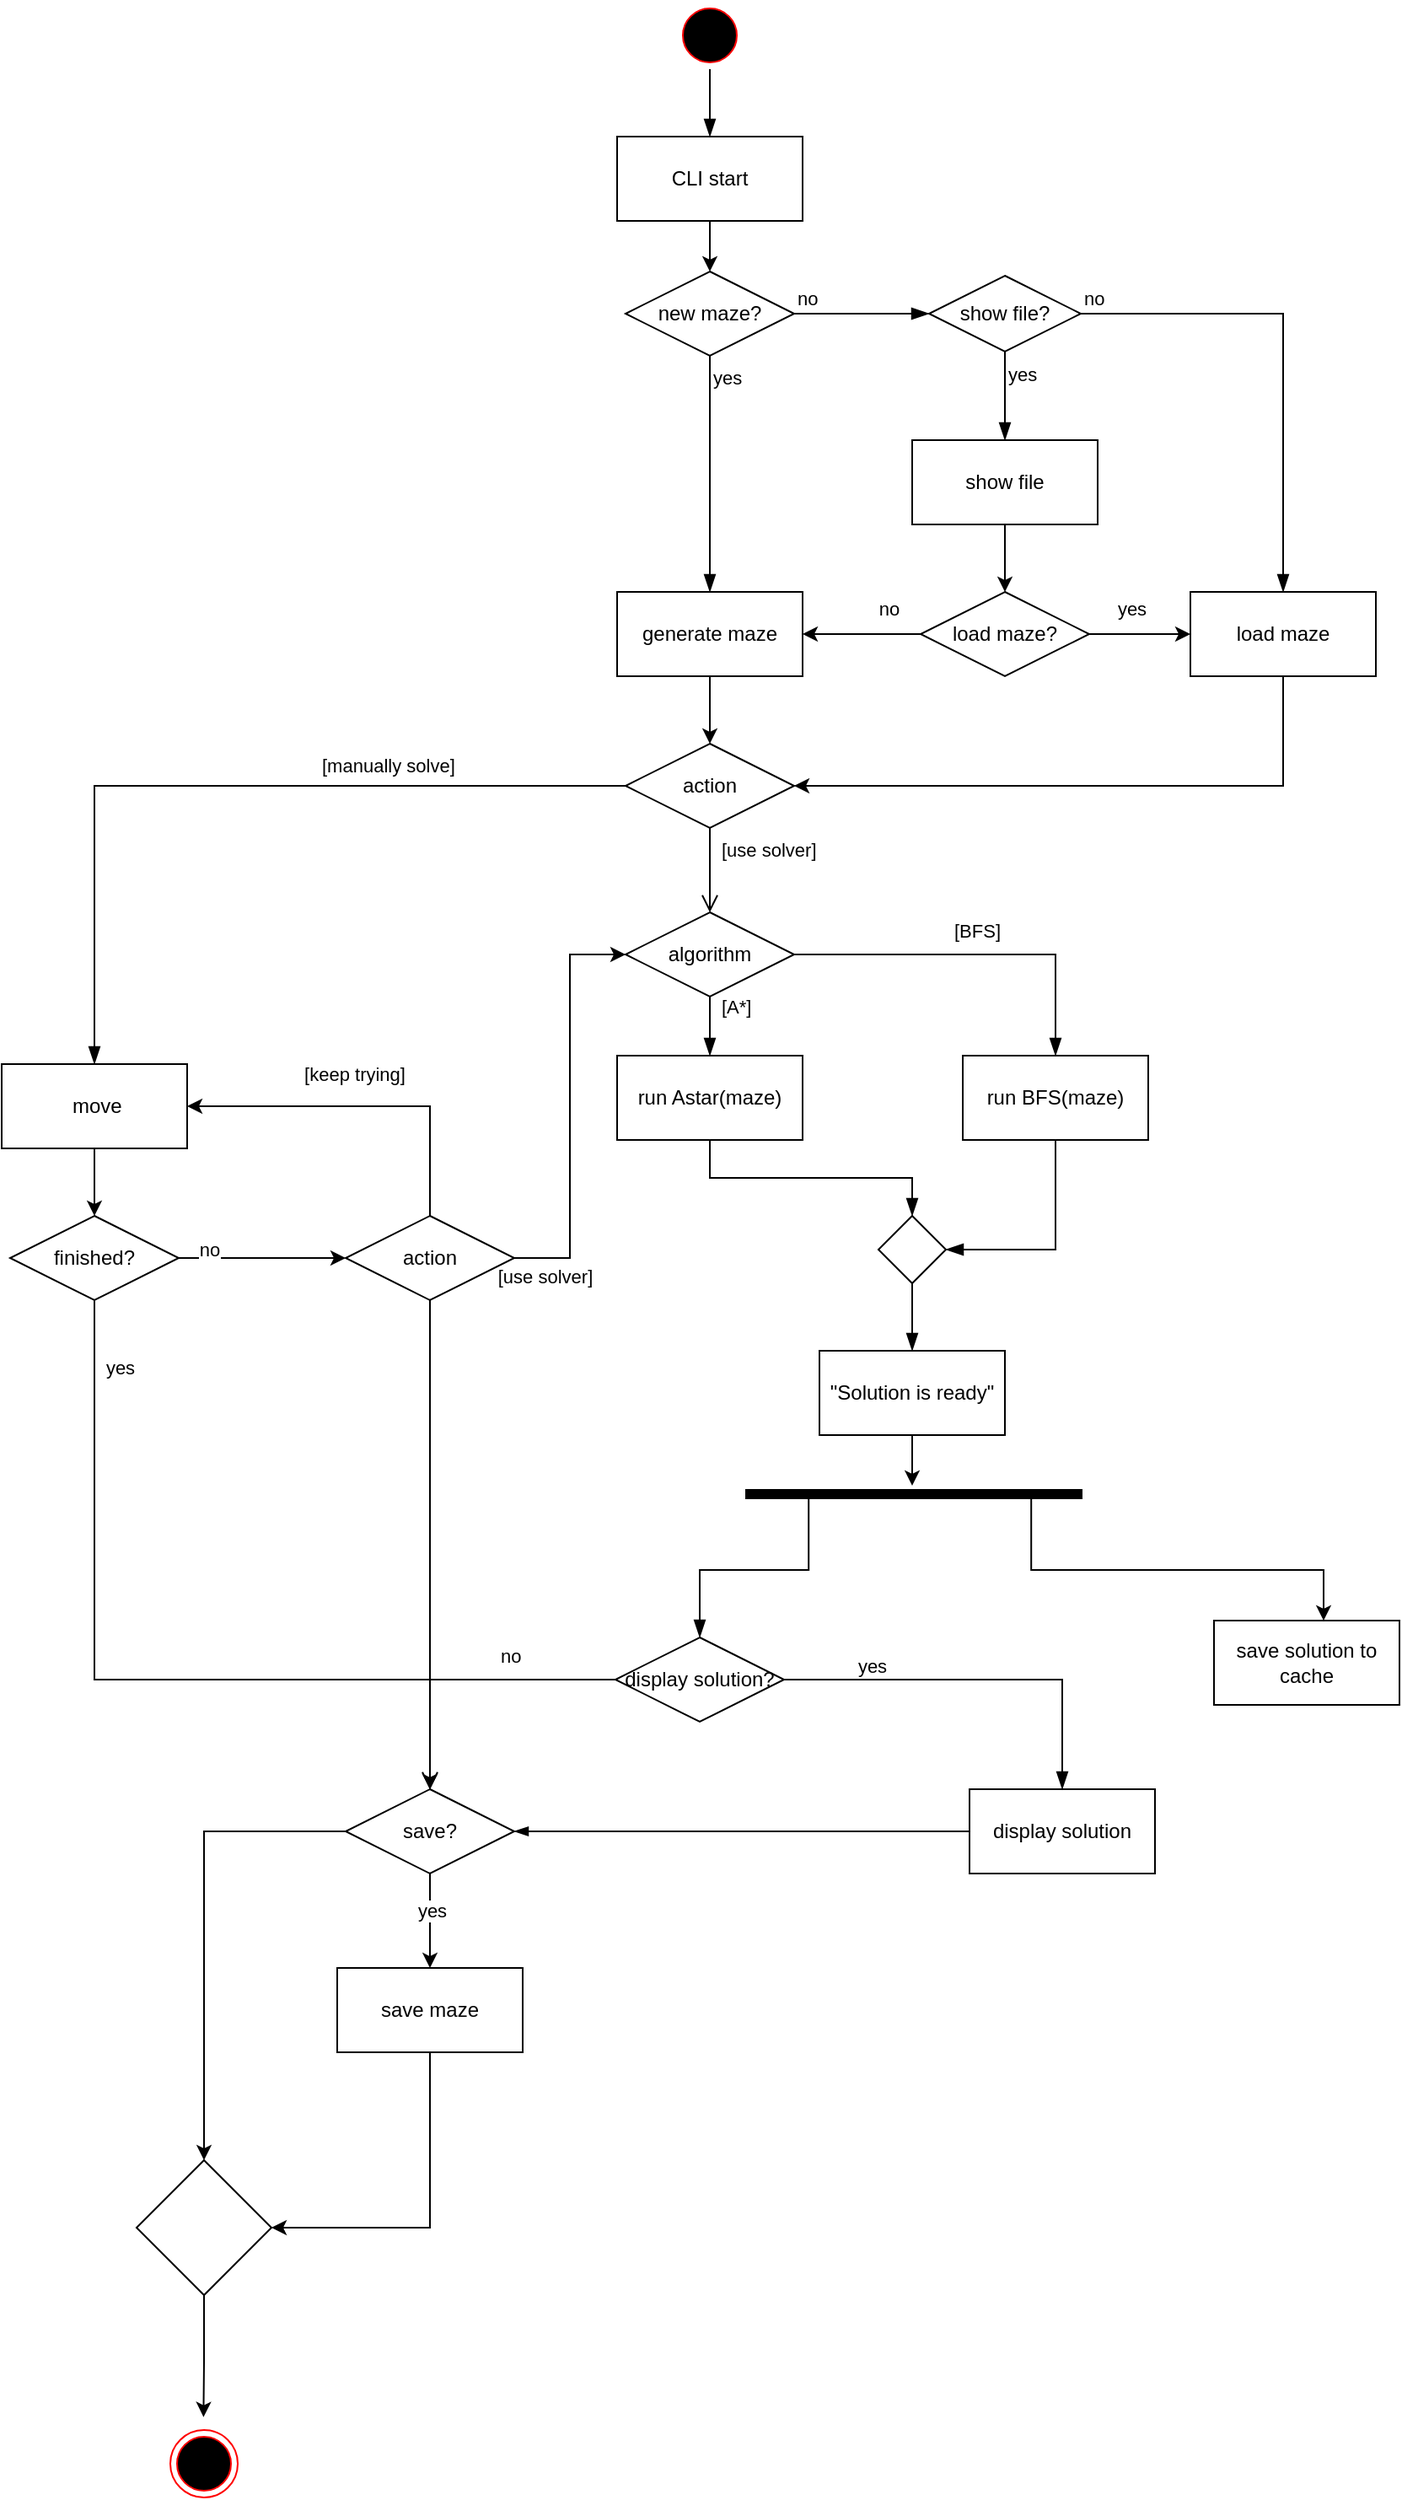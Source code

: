 <mxfile version="21.6.5" type="device">
  <diagram id="C5RBs43oDa-KdzZeNtuy" name="Page-1">
    <mxGraphModel dx="1781" dy="534" grid="1" gridSize="10" guides="1" tooltips="1" connect="1" arrows="1" fold="1" page="1" pageScale="1" pageWidth="827" pageHeight="1169" math="0" shadow="0">
      <root>
        <mxCell id="WIyWlLk6GJQsqaUBKTNV-0" />
        <mxCell id="WIyWlLk6GJQsqaUBKTNV-1" parent="WIyWlLk6GJQsqaUBKTNV-0" />
        <mxCell id="KH4_w4iJYUdxLDTcg0vC-0" value="" style="ellipse;html=1;shape=startState;fillColor=#000000;strokeColor=#ff0000;" vertex="1" parent="WIyWlLk6GJQsqaUBKTNV-1">
          <mxGeometry x="360" y="40" width="40" height="40" as="geometry" />
        </mxCell>
        <mxCell id="KH4_w4iJYUdxLDTcg0vC-1" value="" style="edgeStyle=orthogonalEdgeStyle;html=1;verticalAlign=bottom;endArrow=blockThin;endSize=8;rounded=0;endFill=1;" edge="1" source="KH4_w4iJYUdxLDTcg0vC-0" parent="WIyWlLk6GJQsqaUBKTNV-1">
          <mxGeometry relative="1" as="geometry">
            <mxPoint x="380" y="120" as="targetPoint" />
            <Array as="points">
              <mxPoint x="380" y="100" />
              <mxPoint x="380" y="100" />
            </Array>
          </mxGeometry>
        </mxCell>
        <mxCell id="KH4_w4iJYUdxLDTcg0vC-10" style="edgeStyle=orthogonalEdgeStyle;rounded=0;orthogonalLoop=1;jettySize=auto;html=1;entryX=0.5;entryY=0;entryDx=0;entryDy=0;" edge="1" parent="WIyWlLk6GJQsqaUBKTNV-1" source="KH4_w4iJYUdxLDTcg0vC-2" target="KH4_w4iJYUdxLDTcg0vC-3">
          <mxGeometry relative="1" as="geometry" />
        </mxCell>
        <mxCell id="KH4_w4iJYUdxLDTcg0vC-2" value="CLI start" style="html=1;whiteSpace=wrap;" vertex="1" parent="WIyWlLk6GJQsqaUBKTNV-1">
          <mxGeometry x="325" y="120" width="110" height="50" as="geometry" />
        </mxCell>
        <mxCell id="KH4_w4iJYUdxLDTcg0vC-3" value="new maze?" style="rhombus;whiteSpace=wrap;html=1;" vertex="1" parent="WIyWlLk6GJQsqaUBKTNV-1">
          <mxGeometry x="330" y="200" width="100" height="50" as="geometry" />
        </mxCell>
        <mxCell id="KH4_w4iJYUdxLDTcg0vC-4" value="no" style="edgeStyle=orthogonalEdgeStyle;html=1;align=left;verticalAlign=bottom;endArrow=blockThin;endSize=8;rounded=0;endFill=1;" edge="1" source="KH4_w4iJYUdxLDTcg0vC-3" parent="WIyWlLk6GJQsqaUBKTNV-1" target="KH4_w4iJYUdxLDTcg0vC-14">
          <mxGeometry x="-1" relative="1" as="geometry">
            <mxPoint x="480" y="225" as="targetPoint" />
          </mxGeometry>
        </mxCell>
        <mxCell id="KH4_w4iJYUdxLDTcg0vC-5" value="yes" style="edgeStyle=orthogonalEdgeStyle;html=1;align=left;verticalAlign=top;endArrow=blockThin;endSize=8;rounded=0;endFill=1;" edge="1" source="KH4_w4iJYUdxLDTcg0vC-3" parent="WIyWlLk6GJQsqaUBKTNV-1" target="KH4_w4iJYUdxLDTcg0vC-21">
          <mxGeometry x="-1" relative="1" as="geometry">
            <mxPoint x="380" y="280" as="targetPoint" />
          </mxGeometry>
        </mxCell>
        <mxCell id="KH4_w4iJYUdxLDTcg0vC-14" value="show file?" style="rhombus;whiteSpace=wrap;html=1;" vertex="1" parent="WIyWlLk6GJQsqaUBKTNV-1">
          <mxGeometry x="510" y="202.5" width="90" height="45" as="geometry" />
        </mxCell>
        <mxCell id="KH4_w4iJYUdxLDTcg0vC-17" value="yes" style="edgeStyle=orthogonalEdgeStyle;html=1;align=left;verticalAlign=top;endArrow=blockThin;endSize=8;rounded=0;exitX=0.5;exitY=1;exitDx=0;exitDy=0;endFill=1;" edge="1" parent="WIyWlLk6GJQsqaUBKTNV-1" source="KH4_w4iJYUdxLDTcg0vC-14" target="KH4_w4iJYUdxLDTcg0vC-18">
          <mxGeometry x="-1" relative="1" as="geometry">
            <mxPoint x="555" y="280" as="targetPoint" />
            <mxPoint x="380" y="260" as="sourcePoint" />
          </mxGeometry>
        </mxCell>
        <mxCell id="KH4_w4iJYUdxLDTcg0vC-74" style="edgeStyle=orthogonalEdgeStyle;rounded=0;orthogonalLoop=1;jettySize=auto;html=1;entryX=0.5;entryY=0;entryDx=0;entryDy=0;" edge="1" parent="WIyWlLk6GJQsqaUBKTNV-1" source="KH4_w4iJYUdxLDTcg0vC-18" target="KH4_w4iJYUdxLDTcg0vC-73">
          <mxGeometry relative="1" as="geometry" />
        </mxCell>
        <mxCell id="KH4_w4iJYUdxLDTcg0vC-18" value="show file" style="html=1;whiteSpace=wrap;" vertex="1" parent="WIyWlLk6GJQsqaUBKTNV-1">
          <mxGeometry x="500" y="300" width="110" height="50" as="geometry" />
        </mxCell>
        <mxCell id="KH4_w4iJYUdxLDTcg0vC-19" value="no" style="edgeStyle=orthogonalEdgeStyle;html=1;align=left;verticalAlign=bottom;endArrow=blockThin;endSize=8;rounded=0;exitX=1;exitY=0.5;exitDx=0;exitDy=0;endFill=1;" edge="1" parent="WIyWlLk6GJQsqaUBKTNV-1" source="KH4_w4iJYUdxLDTcg0vC-14" target="KH4_w4iJYUdxLDTcg0vC-20">
          <mxGeometry x="-1" relative="1" as="geometry">
            <mxPoint x="720" y="225" as="targetPoint" />
            <mxPoint x="440" y="235" as="sourcePoint" />
          </mxGeometry>
        </mxCell>
        <mxCell id="KH4_w4iJYUdxLDTcg0vC-31" style="edgeStyle=orthogonalEdgeStyle;rounded=0;orthogonalLoop=1;jettySize=auto;html=1;entryX=1;entryY=0.5;entryDx=0;entryDy=0;" edge="1" parent="WIyWlLk6GJQsqaUBKTNV-1" source="KH4_w4iJYUdxLDTcg0vC-20" target="KH4_w4iJYUdxLDTcg0vC-29">
          <mxGeometry relative="1" as="geometry">
            <Array as="points">
              <mxPoint x="720" y="505" />
            </Array>
          </mxGeometry>
        </mxCell>
        <mxCell id="KH4_w4iJYUdxLDTcg0vC-20" value="load maze" style="html=1;whiteSpace=wrap;" vertex="1" parent="WIyWlLk6GJQsqaUBKTNV-1">
          <mxGeometry x="665.0" y="390" width="110" height="50" as="geometry" />
        </mxCell>
        <mxCell id="KH4_w4iJYUdxLDTcg0vC-25" style="edgeStyle=orthogonalEdgeStyle;rounded=0;orthogonalLoop=1;jettySize=auto;html=1;entryX=0.5;entryY=0;entryDx=0;entryDy=0;" edge="1" parent="WIyWlLk6GJQsqaUBKTNV-1" source="KH4_w4iJYUdxLDTcg0vC-21" target="KH4_w4iJYUdxLDTcg0vC-29">
          <mxGeometry relative="1" as="geometry">
            <mxPoint x="380" y="400" as="targetPoint" />
          </mxGeometry>
        </mxCell>
        <mxCell id="KH4_w4iJYUdxLDTcg0vC-21" value="generate maze" style="html=1;whiteSpace=wrap;" vertex="1" parent="WIyWlLk6GJQsqaUBKTNV-1">
          <mxGeometry x="325" y="390" width="110" height="50" as="geometry" />
        </mxCell>
        <mxCell id="KH4_w4iJYUdxLDTcg0vC-29" value="action" style="rhombus;whiteSpace=wrap;html=1;" vertex="1" parent="WIyWlLk6GJQsqaUBKTNV-1">
          <mxGeometry x="330" y="480" width="100" height="50" as="geometry" />
        </mxCell>
        <mxCell id="KH4_w4iJYUdxLDTcg0vC-32" value="[manually solve]" style="edgeStyle=orthogonalEdgeStyle;html=1;align=left;verticalAlign=top;endArrow=blockThin;endSize=8;rounded=0;exitX=0;exitY=0.5;exitDx=0;exitDy=0;endFill=1;" edge="1" parent="WIyWlLk6GJQsqaUBKTNV-1" source="KH4_w4iJYUdxLDTcg0vC-29" target="KH4_w4iJYUdxLDTcg0vC-34">
          <mxGeometry x="-0.241" y="-25" relative="1" as="geometry">
            <mxPoint x="200" y="560" as="targetPoint" />
            <mxPoint x="280" y="515" as="sourcePoint" />
            <mxPoint as="offset" />
          </mxGeometry>
        </mxCell>
        <mxCell id="KH4_w4iJYUdxLDTcg0vC-33" value="[use solver]" style="edgeStyle=orthogonalEdgeStyle;html=1;align=left;verticalAlign=bottom;endArrow=open;endSize=8;rounded=0;exitX=0.5;exitY=1;exitDx=0;exitDy=0;entryX=0.5;entryY=0;entryDx=0;entryDy=0;" edge="1" parent="WIyWlLk6GJQsqaUBKTNV-1" source="KH4_w4iJYUdxLDTcg0vC-29" target="KH4_w4iJYUdxLDTcg0vC-36">
          <mxGeometry x="-0.14" y="5" relative="1" as="geometry">
            <mxPoint x="504" y="560" as="targetPoint" />
            <mxPoint x="414" y="580" as="sourcePoint" />
            <mxPoint as="offset" />
          </mxGeometry>
        </mxCell>
        <mxCell id="KH4_w4iJYUdxLDTcg0vC-72" style="edgeStyle=orthogonalEdgeStyle;rounded=0;orthogonalLoop=1;jettySize=auto;html=1;entryX=0.5;entryY=0;entryDx=0;entryDy=0;" edge="1" parent="WIyWlLk6GJQsqaUBKTNV-1" source="KH4_w4iJYUdxLDTcg0vC-34" target="KH4_w4iJYUdxLDTcg0vC-71">
          <mxGeometry relative="1" as="geometry" />
        </mxCell>
        <mxCell id="KH4_w4iJYUdxLDTcg0vC-34" value="&amp;nbsp;move" style="html=1;whiteSpace=wrap;" vertex="1" parent="WIyWlLk6GJQsqaUBKTNV-1">
          <mxGeometry x="-40" y="670" width="110" height="50" as="geometry" />
        </mxCell>
        <mxCell id="KH4_w4iJYUdxLDTcg0vC-36" value="algorithm" style="rhombus;whiteSpace=wrap;html=1;" vertex="1" parent="WIyWlLk6GJQsqaUBKTNV-1">
          <mxGeometry x="330" y="580" width="100" height="50" as="geometry" />
        </mxCell>
        <mxCell id="KH4_w4iJYUdxLDTcg0vC-39" value="[A*]" style="edgeStyle=orthogonalEdgeStyle;html=1;align=left;verticalAlign=bottom;endArrow=blockThin;endSize=8;rounded=0;exitX=0.5;exitY=1;exitDx=0;exitDy=0;endFill=1;" edge="1" parent="WIyWlLk6GJQsqaUBKTNV-1" source="KH4_w4iJYUdxLDTcg0vC-36" target="KH4_w4iJYUdxLDTcg0vC-40">
          <mxGeometry x="-0.14" y="5" relative="1" as="geometry">
            <mxPoint x="380" y="690" as="targetPoint" />
            <mxPoint x="390" y="540" as="sourcePoint" />
            <mxPoint as="offset" />
          </mxGeometry>
        </mxCell>
        <mxCell id="KH4_w4iJYUdxLDTcg0vC-40" value="run Astar(maze)" style="html=1;whiteSpace=wrap;" vertex="1" parent="WIyWlLk6GJQsqaUBKTNV-1">
          <mxGeometry x="325" y="665" width="110" height="50" as="geometry" />
        </mxCell>
        <mxCell id="KH4_w4iJYUdxLDTcg0vC-41" value="[BFS]" style="edgeStyle=orthogonalEdgeStyle;html=1;align=left;verticalAlign=bottom;endArrow=blockThin;endSize=8;rounded=0;exitX=1;exitY=0.5;exitDx=0;exitDy=0;endFill=1;" edge="1" parent="WIyWlLk6GJQsqaUBKTNV-1" source="KH4_w4iJYUdxLDTcg0vC-36" target="KH4_w4iJYUdxLDTcg0vC-42">
          <mxGeometry x="-0.14" y="5" relative="1" as="geometry">
            <mxPoint x="520" y="605" as="targetPoint" />
            <mxPoint x="390" y="640" as="sourcePoint" />
            <mxPoint as="offset" />
          </mxGeometry>
        </mxCell>
        <mxCell id="KH4_w4iJYUdxLDTcg0vC-42" value="run BFS(maze)" style="html=1;whiteSpace=wrap;" vertex="1" parent="WIyWlLk6GJQsqaUBKTNV-1">
          <mxGeometry x="530" y="665" width="110" height="50" as="geometry" />
        </mxCell>
        <mxCell id="KH4_w4iJYUdxLDTcg0vC-47" value="" style="rhombus;whiteSpace=wrap;html=1;" vertex="1" parent="WIyWlLk6GJQsqaUBKTNV-1">
          <mxGeometry x="480" y="760" width="40" height="40" as="geometry" />
        </mxCell>
        <mxCell id="KH4_w4iJYUdxLDTcg0vC-48" value="" style="edgeStyle=orthogonalEdgeStyle;html=1;align=left;verticalAlign=bottom;endArrow=blockThin;endSize=8;rounded=0;entryX=0.5;entryY=0;entryDx=0;entryDy=0;exitX=0.5;exitY=1;exitDx=0;exitDy=0;endFill=1;" edge="1" parent="WIyWlLk6GJQsqaUBKTNV-1" source="KH4_w4iJYUdxLDTcg0vC-40" target="KH4_w4iJYUdxLDTcg0vC-47">
          <mxGeometry x="-0.148" y="5" relative="1" as="geometry">
            <mxPoint x="390" y="675" as="targetPoint" />
            <mxPoint x="380" y="720" as="sourcePoint" />
            <mxPoint as="offset" />
          </mxGeometry>
        </mxCell>
        <mxCell id="KH4_w4iJYUdxLDTcg0vC-49" value="" style="edgeStyle=orthogonalEdgeStyle;html=1;align=left;verticalAlign=bottom;endArrow=blockThin;endSize=8;rounded=0;entryX=1;entryY=0.5;entryDx=0;entryDy=0;exitX=0.5;exitY=1;exitDx=0;exitDy=0;endFill=1;" edge="1" parent="WIyWlLk6GJQsqaUBKTNV-1" source="KH4_w4iJYUdxLDTcg0vC-42" target="KH4_w4iJYUdxLDTcg0vC-47">
          <mxGeometry x="-0.148" y="5" relative="1" as="geometry">
            <mxPoint x="390" y="770" as="targetPoint" />
            <mxPoint x="390" y="725" as="sourcePoint" />
            <mxPoint as="offset" />
          </mxGeometry>
        </mxCell>
        <mxCell id="KH4_w4iJYUdxLDTcg0vC-53" value="" style="edgeStyle=orthogonalEdgeStyle;html=1;align=left;verticalAlign=bottom;endArrow=blockThin;endSize=8;rounded=0;exitX=0.5;exitY=1;exitDx=0;exitDy=0;endFill=1;" edge="1" parent="WIyWlLk6GJQsqaUBKTNV-1" source="KH4_w4iJYUdxLDTcg0vC-47" target="KH4_w4iJYUdxLDTcg0vC-54">
          <mxGeometry x="-0.148" y="5" relative="1" as="geometry">
            <mxPoint x="380" y="880" as="targetPoint" />
            <mxPoint x="390" y="725" as="sourcePoint" />
            <mxPoint as="offset" />
          </mxGeometry>
        </mxCell>
        <mxCell id="KH4_w4iJYUdxLDTcg0vC-88" style="edgeStyle=orthogonalEdgeStyle;rounded=0;orthogonalLoop=1;jettySize=auto;html=1;entryX=0.495;entryY=0;entryDx=0;entryDy=0;entryPerimeter=0;" edge="1" parent="WIyWlLk6GJQsqaUBKTNV-1" source="KH4_w4iJYUdxLDTcg0vC-54" target="KH4_w4iJYUdxLDTcg0vC-82">
          <mxGeometry relative="1" as="geometry" />
        </mxCell>
        <mxCell id="KH4_w4iJYUdxLDTcg0vC-54" value="&quot;Solution is ready&quot;" style="html=1;whiteSpace=wrap;" vertex="1" parent="WIyWlLk6GJQsqaUBKTNV-1">
          <mxGeometry x="445" y="840" width="110" height="50" as="geometry" />
        </mxCell>
        <mxCell id="KH4_w4iJYUdxLDTcg0vC-57" value="display solution?" style="rhombus;whiteSpace=wrap;html=1;" vertex="1" parent="WIyWlLk6GJQsqaUBKTNV-1">
          <mxGeometry x="324" y="1010" width="100" height="50" as="geometry" />
        </mxCell>
        <mxCell id="KH4_w4iJYUdxLDTcg0vC-60" value="no" style="edgeStyle=orthogonalEdgeStyle;html=1;align=left;verticalAlign=bottom;endArrow=open;endSize=8;rounded=0;exitX=0;exitY=0.5;exitDx=0;exitDy=0;entryX=0.5;entryY=0;entryDx=0;entryDy=0;" edge="1" parent="WIyWlLk6GJQsqaUBKTNV-1" source="KH4_w4iJYUdxLDTcg0vC-57" target="KH4_w4iJYUdxLDTcg0vC-62">
          <mxGeometry x="-0.2" y="-5" relative="1" as="geometry">
            <mxPoint x="214" y="1030" as="targetPoint" />
            <mxPoint x="384" y="950" as="sourcePoint" />
            <Array as="points">
              <mxPoint x="214" y="1035" />
            </Array>
            <mxPoint as="offset" />
          </mxGeometry>
        </mxCell>
        <mxCell id="KH4_w4iJYUdxLDTcg0vC-70" style="edgeStyle=orthogonalEdgeStyle;rounded=0;orthogonalLoop=1;jettySize=auto;html=1;entryX=0.5;entryY=0;entryDx=0;entryDy=0;" edge="1" parent="WIyWlLk6GJQsqaUBKTNV-1" source="KH4_w4iJYUdxLDTcg0vC-62" target="KH4_w4iJYUdxLDTcg0vC-69">
          <mxGeometry relative="1" as="geometry" />
        </mxCell>
        <mxCell id="KH4_w4iJYUdxLDTcg0vC-80" value="yes" style="edgeLabel;html=1;align=center;verticalAlign=middle;resizable=0;points=[];" vertex="1" connectable="0" parent="KH4_w4iJYUdxLDTcg0vC-70">
          <mxGeometry x="-0.238" y="1" relative="1" as="geometry">
            <mxPoint as="offset" />
          </mxGeometry>
        </mxCell>
        <mxCell id="KH4_w4iJYUdxLDTcg0vC-104" value="" style="edgeStyle=orthogonalEdgeStyle;rounded=0;orthogonalLoop=1;jettySize=auto;html=1;" edge="1" parent="WIyWlLk6GJQsqaUBKTNV-1" source="KH4_w4iJYUdxLDTcg0vC-62" target="KH4_w4iJYUdxLDTcg0vC-103">
          <mxGeometry relative="1" as="geometry" />
        </mxCell>
        <mxCell id="KH4_w4iJYUdxLDTcg0vC-62" value="save?" style="rhombus;whiteSpace=wrap;html=1;" vertex="1" parent="WIyWlLk6GJQsqaUBKTNV-1">
          <mxGeometry x="164" y="1100" width="100" height="50" as="geometry" />
        </mxCell>
        <mxCell id="KH4_w4iJYUdxLDTcg0vC-65" value="" style="edgeStyle=orthogonalEdgeStyle;html=1;align=left;verticalAlign=bottom;endArrow=blockThin;endSize=8;rounded=0;exitX=1;exitY=0.5;exitDx=0;exitDy=0;endFill=1;" edge="1" parent="WIyWlLk6GJQsqaUBKTNV-1" source="KH4_w4iJYUdxLDTcg0vC-57" target="KH4_w4iJYUdxLDTcg0vC-66">
          <mxGeometry x="-0.148" y="5" relative="1" as="geometry">
            <mxPoint x="484" y="1040" as="targetPoint" />
            <mxPoint x="384" y="950" as="sourcePoint" />
            <mxPoint as="offset" />
          </mxGeometry>
        </mxCell>
        <mxCell id="KH4_w4iJYUdxLDTcg0vC-79" value="yes" style="edgeLabel;html=1;align=center;verticalAlign=middle;resizable=0;points=[];" vertex="1" connectable="0" parent="KH4_w4iJYUdxLDTcg0vC-65">
          <mxGeometry x="-0.554" relative="1" as="geometry">
            <mxPoint y="-8" as="offset" />
          </mxGeometry>
        </mxCell>
        <mxCell id="KH4_w4iJYUdxLDTcg0vC-67" style="edgeStyle=orthogonalEdgeStyle;rounded=0;orthogonalLoop=1;jettySize=auto;html=1;entryX=1;entryY=0.5;entryDx=0;entryDy=0;endArrow=blockThin;endFill=1;" edge="1" parent="WIyWlLk6GJQsqaUBKTNV-1" source="KH4_w4iJYUdxLDTcg0vC-66" target="KH4_w4iJYUdxLDTcg0vC-62">
          <mxGeometry relative="1" as="geometry" />
        </mxCell>
        <mxCell id="KH4_w4iJYUdxLDTcg0vC-66" value="display solution" style="html=1;whiteSpace=wrap;" vertex="1" parent="WIyWlLk6GJQsqaUBKTNV-1">
          <mxGeometry x="534" y="1100" width="110" height="50" as="geometry" />
        </mxCell>
        <mxCell id="KH4_w4iJYUdxLDTcg0vC-105" style="edgeStyle=orthogonalEdgeStyle;rounded=0;orthogonalLoop=1;jettySize=auto;html=1;entryX=1;entryY=0.5;entryDx=0;entryDy=0;exitX=0.5;exitY=1;exitDx=0;exitDy=0;" edge="1" parent="WIyWlLk6GJQsqaUBKTNV-1" source="KH4_w4iJYUdxLDTcg0vC-69" target="KH4_w4iJYUdxLDTcg0vC-103">
          <mxGeometry relative="1" as="geometry" />
        </mxCell>
        <mxCell id="KH4_w4iJYUdxLDTcg0vC-69" value="save maze" style="html=1;whiteSpace=wrap;" vertex="1" parent="WIyWlLk6GJQsqaUBKTNV-1">
          <mxGeometry x="159" y="1206" width="110" height="50" as="geometry" />
        </mxCell>
        <mxCell id="KH4_w4iJYUdxLDTcg0vC-90" value="" style="edgeStyle=orthogonalEdgeStyle;rounded=0;orthogonalLoop=1;jettySize=auto;html=1;" edge="1" parent="WIyWlLk6GJQsqaUBKTNV-1" source="KH4_w4iJYUdxLDTcg0vC-71" target="KH4_w4iJYUdxLDTcg0vC-89">
          <mxGeometry relative="1" as="geometry" />
        </mxCell>
        <mxCell id="KH4_w4iJYUdxLDTcg0vC-94" value="no" style="edgeLabel;html=1;align=center;verticalAlign=middle;resizable=0;points=[];" vertex="1" connectable="0" parent="KH4_w4iJYUdxLDTcg0vC-90">
          <mxGeometry x="-0.772" relative="1" as="geometry">
            <mxPoint x="6" y="-5" as="offset" />
          </mxGeometry>
        </mxCell>
        <mxCell id="KH4_w4iJYUdxLDTcg0vC-100" style="edgeStyle=orthogonalEdgeStyle;rounded=0;orthogonalLoop=1;jettySize=auto;html=1;" edge="1" parent="WIyWlLk6GJQsqaUBKTNV-1" source="KH4_w4iJYUdxLDTcg0vC-71">
          <mxGeometry relative="1" as="geometry">
            <mxPoint x="15" y="815" as="sourcePoint" />
            <mxPoint x="214" y="1100" as="targetPoint" />
            <Array as="points">
              <mxPoint x="15" y="1035" />
              <mxPoint x="214" y="1035" />
            </Array>
          </mxGeometry>
        </mxCell>
        <mxCell id="KH4_w4iJYUdxLDTcg0vC-101" value="yes" style="edgeLabel;html=1;align=center;verticalAlign=middle;resizable=0;points=[];" vertex="1" connectable="0" parent="KH4_w4iJYUdxLDTcg0vC-100">
          <mxGeometry x="-0.838" y="-2" relative="1" as="geometry">
            <mxPoint x="17" as="offset" />
          </mxGeometry>
        </mxCell>
        <mxCell id="KH4_w4iJYUdxLDTcg0vC-71" value="finished?" style="rhombus;whiteSpace=wrap;html=1;" vertex="1" parent="WIyWlLk6GJQsqaUBKTNV-1">
          <mxGeometry x="-35" y="760" width="100" height="50" as="geometry" />
        </mxCell>
        <mxCell id="KH4_w4iJYUdxLDTcg0vC-75" style="edgeStyle=orthogonalEdgeStyle;rounded=0;orthogonalLoop=1;jettySize=auto;html=1;entryX=0;entryY=0.5;entryDx=0;entryDy=0;" edge="1" parent="WIyWlLk6GJQsqaUBKTNV-1" source="KH4_w4iJYUdxLDTcg0vC-73" target="KH4_w4iJYUdxLDTcg0vC-20">
          <mxGeometry relative="1" as="geometry" />
        </mxCell>
        <mxCell id="KH4_w4iJYUdxLDTcg0vC-77" value="yes" style="edgeLabel;html=1;align=center;verticalAlign=middle;resizable=0;points=[];" vertex="1" connectable="0" parent="KH4_w4iJYUdxLDTcg0vC-75">
          <mxGeometry x="-0.18" y="1" relative="1" as="geometry">
            <mxPoint y="-14" as="offset" />
          </mxGeometry>
        </mxCell>
        <mxCell id="KH4_w4iJYUdxLDTcg0vC-76" style="edgeStyle=orthogonalEdgeStyle;rounded=0;orthogonalLoop=1;jettySize=auto;html=1;" edge="1" parent="WIyWlLk6GJQsqaUBKTNV-1" source="KH4_w4iJYUdxLDTcg0vC-73" target="KH4_w4iJYUdxLDTcg0vC-21">
          <mxGeometry relative="1" as="geometry" />
        </mxCell>
        <mxCell id="KH4_w4iJYUdxLDTcg0vC-78" value="no" style="edgeLabel;html=1;align=center;verticalAlign=middle;resizable=0;points=[];" vertex="1" connectable="0" parent="KH4_w4iJYUdxLDTcg0vC-76">
          <mxGeometry x="-0.441" y="-1" relative="1" as="geometry">
            <mxPoint y="-14" as="offset" />
          </mxGeometry>
        </mxCell>
        <mxCell id="KH4_w4iJYUdxLDTcg0vC-73" value="load maze?" style="rhombus;whiteSpace=wrap;html=1;" vertex="1" parent="WIyWlLk6GJQsqaUBKTNV-1">
          <mxGeometry x="505" y="390" width="100" height="50" as="geometry" />
        </mxCell>
        <mxCell id="KH4_w4iJYUdxLDTcg0vC-85" style="edgeStyle=orthogonalEdgeStyle;rounded=0;orthogonalLoop=1;jettySize=auto;html=1;exitX=0.848;exitY=0.75;exitDx=0;exitDy=0;exitPerimeter=0;" edge="1" parent="WIyWlLk6GJQsqaUBKTNV-1" source="KH4_w4iJYUdxLDTcg0vC-82">
          <mxGeometry relative="1" as="geometry">
            <mxPoint x="744.0" y="1000" as="targetPoint" />
            <Array as="points">
              <mxPoint x="570" y="970" />
              <mxPoint x="744" y="970" />
            </Array>
          </mxGeometry>
        </mxCell>
        <mxCell id="KH4_w4iJYUdxLDTcg0vC-82" value="" style="shape=line;html=1;strokeWidth=6;" vertex="1" parent="WIyWlLk6GJQsqaUBKTNV-1">
          <mxGeometry x="401" y="920" width="200" height="10" as="geometry" />
        </mxCell>
        <mxCell id="KH4_w4iJYUdxLDTcg0vC-83" value="" style="edgeStyle=orthogonalEdgeStyle;html=1;verticalAlign=bottom;endArrow=blockThin;endSize=8;rounded=0;entryX=0.5;entryY=0;entryDx=0;entryDy=0;exitX=0.188;exitY=0.749;exitDx=0;exitDy=0;exitPerimeter=0;endFill=1;" edge="1" source="KH4_w4iJYUdxLDTcg0vC-82" parent="WIyWlLk6GJQsqaUBKTNV-1" target="KH4_w4iJYUdxLDTcg0vC-57">
          <mxGeometry relative="1" as="geometry">
            <mxPoint x="500" y="1000" as="targetPoint" />
          </mxGeometry>
        </mxCell>
        <mxCell id="KH4_w4iJYUdxLDTcg0vC-84" value="save solution to cache" style="html=1;whiteSpace=wrap;" vertex="1" parent="WIyWlLk6GJQsqaUBKTNV-1">
          <mxGeometry x="679" y="1000" width="110" height="50" as="geometry" />
        </mxCell>
        <mxCell id="KH4_w4iJYUdxLDTcg0vC-92" style="edgeStyle=orthogonalEdgeStyle;rounded=0;orthogonalLoop=1;jettySize=auto;html=1;exitX=0.5;exitY=0;exitDx=0;exitDy=0;entryX=1;entryY=0.5;entryDx=0;entryDy=0;" edge="1" parent="WIyWlLk6GJQsqaUBKTNV-1" source="KH4_w4iJYUdxLDTcg0vC-89" target="KH4_w4iJYUdxLDTcg0vC-34">
          <mxGeometry relative="1" as="geometry" />
        </mxCell>
        <mxCell id="KH4_w4iJYUdxLDTcg0vC-93" value="[keep trying]" style="edgeLabel;html=1;align=center;verticalAlign=middle;resizable=0;points=[];" vertex="1" connectable="0" parent="KH4_w4iJYUdxLDTcg0vC-92">
          <mxGeometry x="-0.505" y="2" relative="1" as="geometry">
            <mxPoint x="-43" y="-33" as="offset" />
          </mxGeometry>
        </mxCell>
        <mxCell id="KH4_w4iJYUdxLDTcg0vC-96" style="edgeStyle=orthogonalEdgeStyle;rounded=0;orthogonalLoop=1;jettySize=auto;html=1;entryX=0;entryY=0.5;entryDx=0;entryDy=0;" edge="1" parent="WIyWlLk6GJQsqaUBKTNV-1" source="KH4_w4iJYUdxLDTcg0vC-89" target="KH4_w4iJYUdxLDTcg0vC-36">
          <mxGeometry relative="1" as="geometry" />
        </mxCell>
        <mxCell id="KH4_w4iJYUdxLDTcg0vC-97" value="[use solver]" style="edgeLabel;html=1;align=center;verticalAlign=middle;resizable=0;points=[];" vertex="1" connectable="0" parent="KH4_w4iJYUdxLDTcg0vC-96">
          <mxGeometry x="-0.334" y="2" relative="1" as="geometry">
            <mxPoint x="-13" y="60" as="offset" />
          </mxGeometry>
        </mxCell>
        <mxCell id="KH4_w4iJYUdxLDTcg0vC-98" style="edgeStyle=orthogonalEdgeStyle;rounded=0;orthogonalLoop=1;jettySize=auto;html=1;entryX=0.5;entryY=0;entryDx=0;entryDy=0;exitX=0.5;exitY=1;exitDx=0;exitDy=0;" edge="1" parent="WIyWlLk6GJQsqaUBKTNV-1" source="KH4_w4iJYUdxLDTcg0vC-89" target="KH4_w4iJYUdxLDTcg0vC-62">
          <mxGeometry relative="1" as="geometry">
            <Array as="points">
              <mxPoint x="214" y="810" />
            </Array>
          </mxGeometry>
        </mxCell>
        <mxCell id="KH4_w4iJYUdxLDTcg0vC-89" value="action" style="rhombus;whiteSpace=wrap;html=1;" vertex="1" parent="WIyWlLk6GJQsqaUBKTNV-1">
          <mxGeometry x="164" y="760" width="100" height="50" as="geometry" />
        </mxCell>
        <mxCell id="KH4_w4iJYUdxLDTcg0vC-107" style="edgeStyle=orthogonalEdgeStyle;rounded=0;orthogonalLoop=1;jettySize=auto;html=1;entryX=0.492;entryY=-0.192;entryDx=0;entryDy=0;entryPerimeter=0;" edge="1" parent="WIyWlLk6GJQsqaUBKTNV-1" source="KH4_w4iJYUdxLDTcg0vC-103" target="KH4_w4iJYUdxLDTcg0vC-106">
          <mxGeometry relative="1" as="geometry" />
        </mxCell>
        <mxCell id="KH4_w4iJYUdxLDTcg0vC-103" value="" style="rhombus;whiteSpace=wrap;html=1;" vertex="1" parent="WIyWlLk6GJQsqaUBKTNV-1">
          <mxGeometry x="40" y="1320" width="80" height="80" as="geometry" />
        </mxCell>
        <mxCell id="KH4_w4iJYUdxLDTcg0vC-106" value="" style="ellipse;html=1;shape=endState;fillColor=#000000;strokeColor=#ff0000;" vertex="1" parent="WIyWlLk6GJQsqaUBKTNV-1">
          <mxGeometry x="60" y="1480" width="40" height="40" as="geometry" />
        </mxCell>
      </root>
    </mxGraphModel>
  </diagram>
</mxfile>
